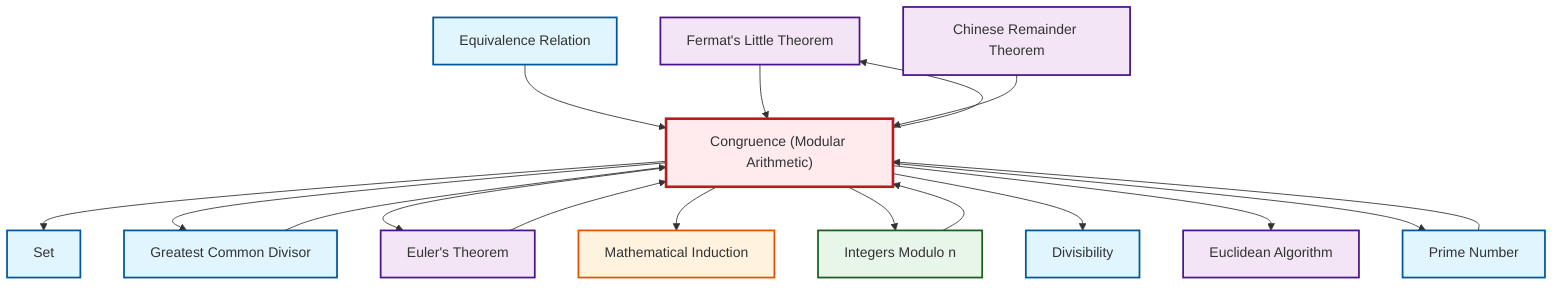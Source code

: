 graph TD
    classDef definition fill:#e1f5fe,stroke:#01579b,stroke-width:2px
    classDef theorem fill:#f3e5f5,stroke:#4a148c,stroke-width:2px
    classDef axiom fill:#fff3e0,stroke:#e65100,stroke-width:2px
    classDef example fill:#e8f5e9,stroke:#1b5e20,stroke-width:2px
    classDef current fill:#ffebee,stroke:#b71c1c,stroke-width:3px
    def-set["Set"]:::definition
    thm-fermat-little["Fermat's Little Theorem"]:::theorem
    def-prime["Prime Number"]:::definition
    thm-euler["Euler's Theorem"]:::theorem
    def-divisibility["Divisibility"]:::definition
    def-equivalence-relation["Equivalence Relation"]:::definition
    ex-quotient-integers-mod-n["Integers Modulo n"]:::example
    thm-chinese-remainder["Chinese Remainder Theorem"]:::theorem
    ax-induction["Mathematical Induction"]:::axiom
    thm-euclidean-algorithm["Euclidean Algorithm"]:::theorem
    def-gcd["Greatest Common Divisor"]:::definition
    def-congruence["Congruence (Modular Arithmetic)"]:::definition
    def-congruence --> thm-fermat-little
    def-gcd --> def-congruence
    def-congruence --> def-set
    thm-euler --> def-congruence
    def-congruence --> def-gcd
    def-congruence --> thm-euler
    def-congruence --> ax-induction
    def-prime --> def-congruence
    def-congruence --> ex-quotient-integers-mod-n
    def-equivalence-relation --> def-congruence
    def-congruence --> def-divisibility
    thm-fermat-little --> def-congruence
    def-congruence --> thm-euclidean-algorithm
    thm-chinese-remainder --> def-congruence
    ex-quotient-integers-mod-n --> def-congruence
    def-congruence --> def-prime
    class def-congruence current
